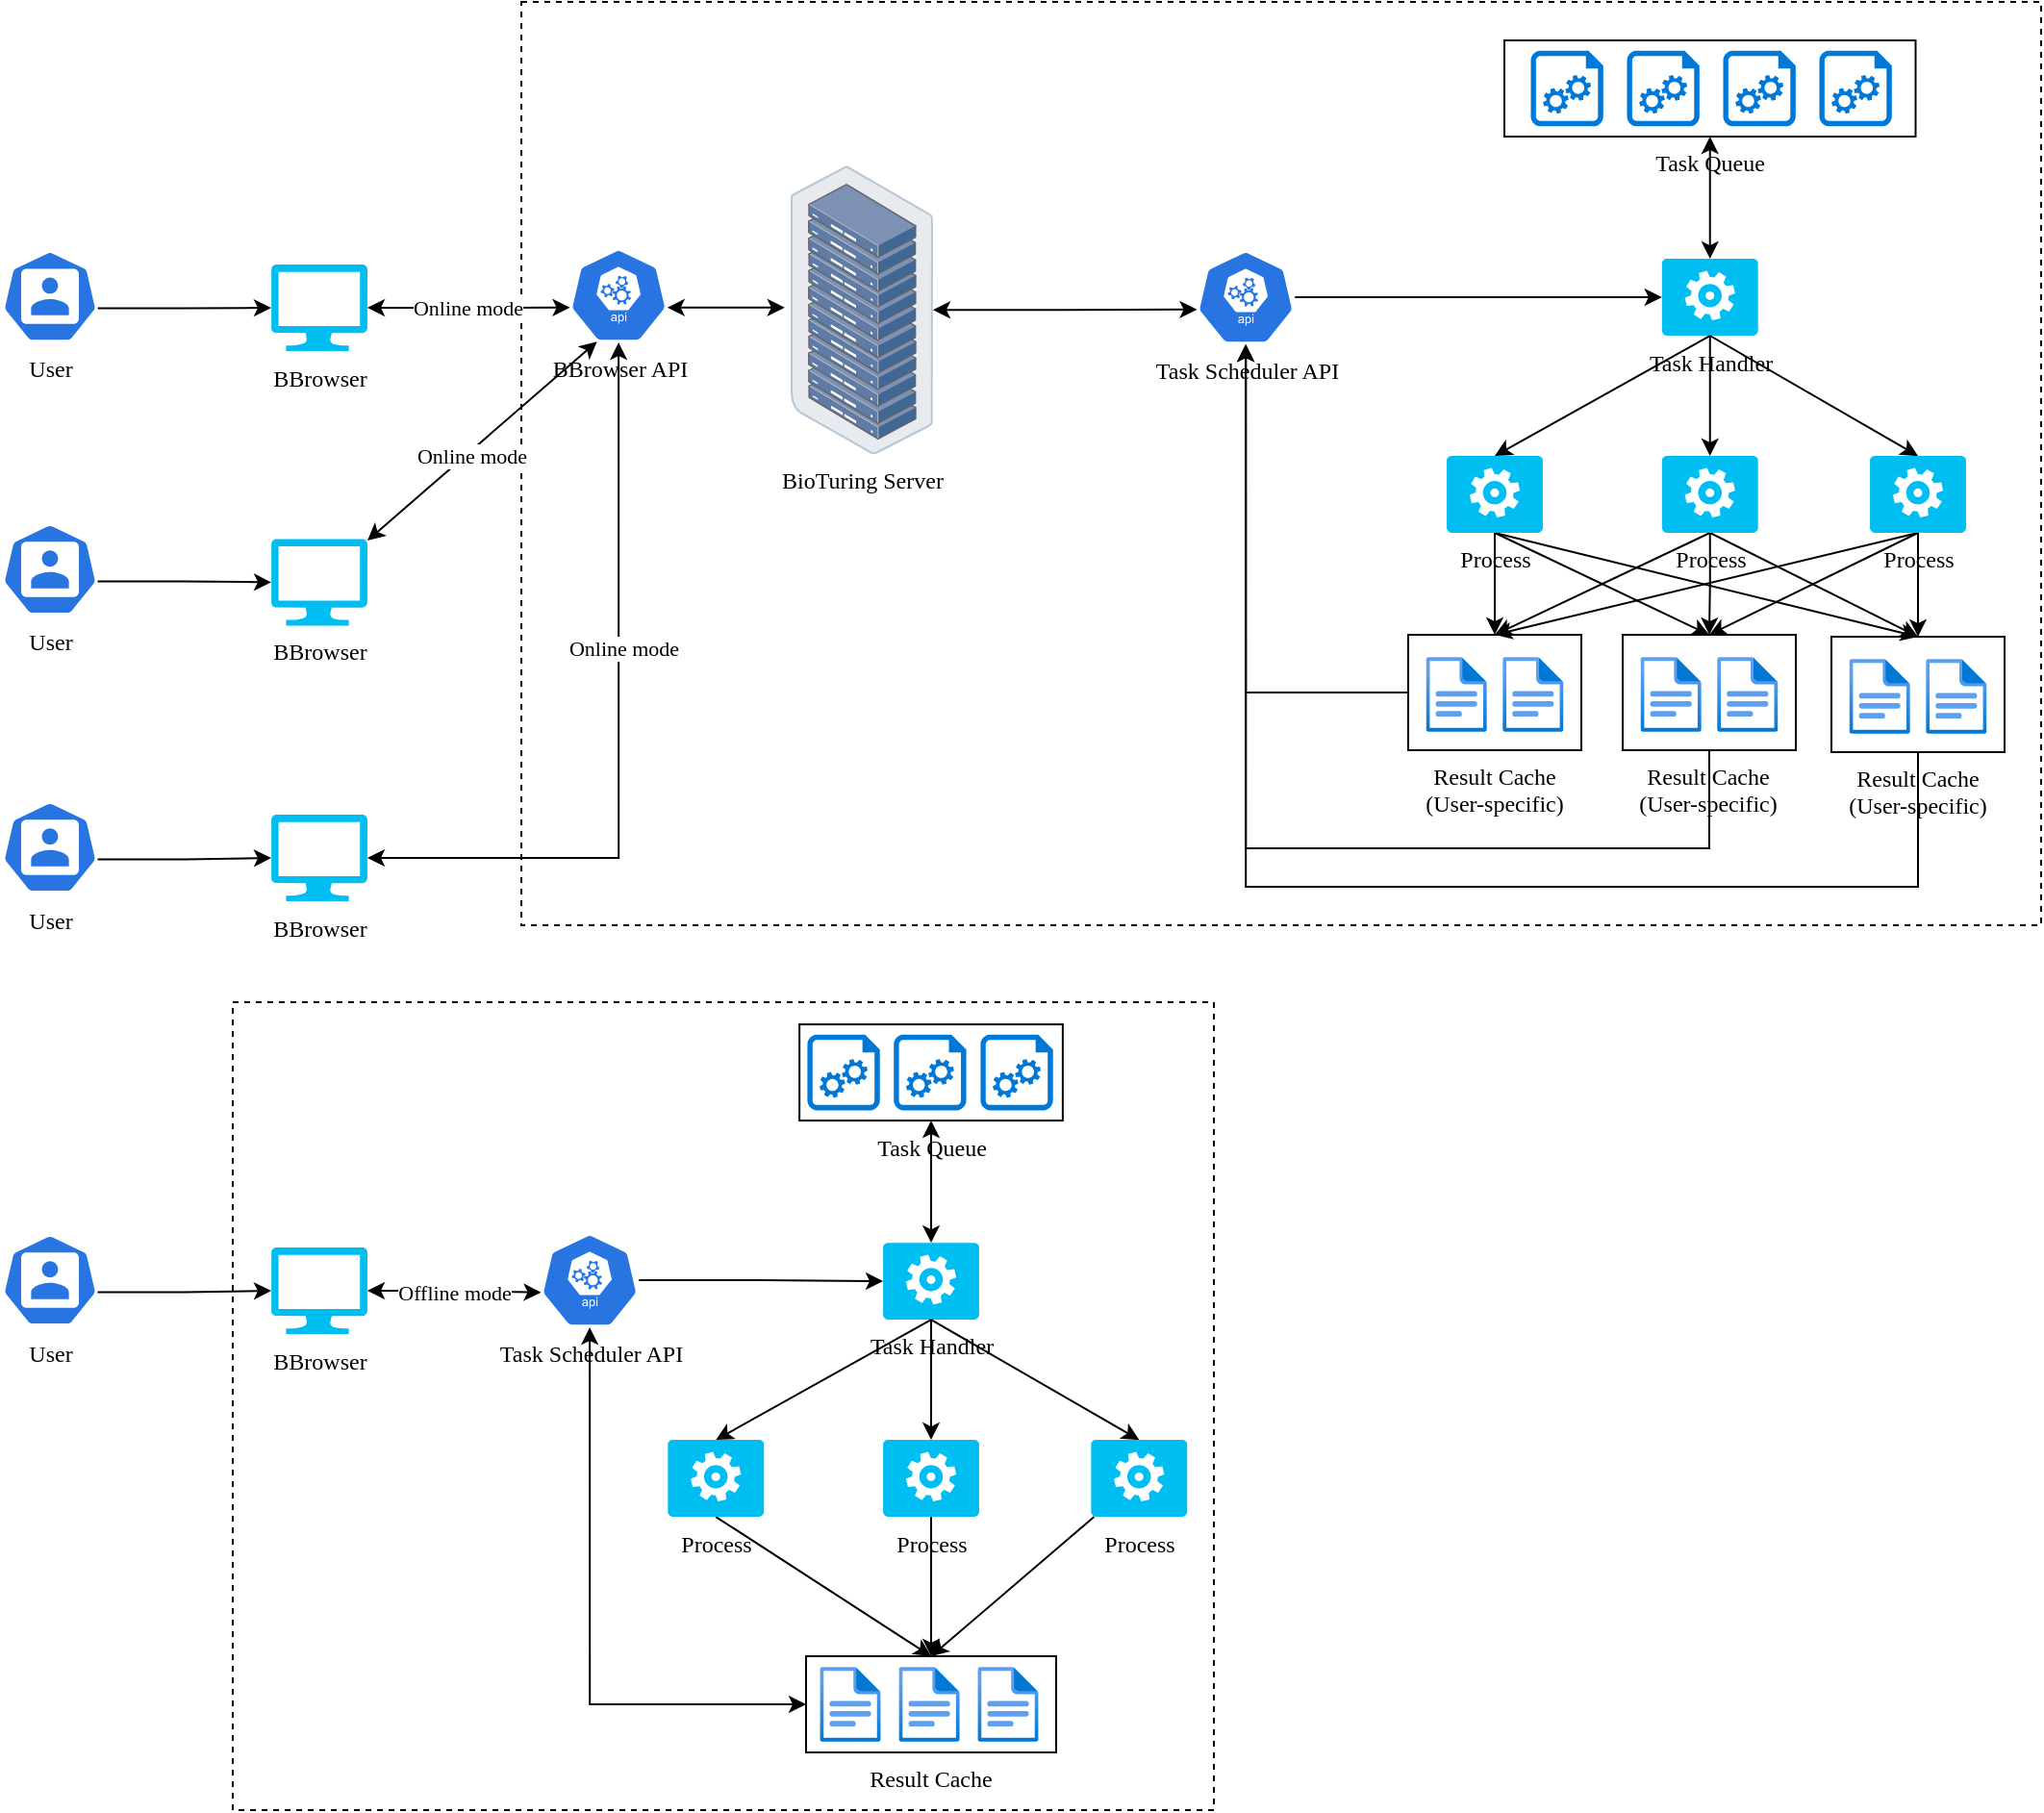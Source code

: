 <mxfile version="22.0.2" type="device">
  <diagram name="Page-1" id="F0XwoyQ3lqNc3LvD0mNE">
    <mxGraphModel dx="1418" dy="820" grid="1" gridSize="10" guides="1" tooltips="1" connect="1" arrows="1" fold="1" page="1" pageScale="1" pageWidth="850" pageHeight="1100" math="0" shadow="0">
      <root>
        <mxCell id="0" />
        <mxCell id="1" parent="0" />
        <mxCell id="ezjrpOh8rxdaCEZ-qCzv-7" value="" style="rounded=0;whiteSpace=wrap;html=1;fillColor=none;dashed=1;" parent="1" vertex="1">
          <mxGeometry x="370" y="160" width="790" height="480" as="geometry" />
        </mxCell>
        <mxCell id="ezjrpOh8rxdaCEZ-qCzv-6" value="" style="rounded=0;whiteSpace=wrap;html=1;fillColor=none;dashed=1;" parent="1" vertex="1">
          <mxGeometry x="220" y="680" width="510" height="420" as="geometry" />
        </mxCell>
        <mxCell id="DhWCyM13J9A1nExANPJX-4" value="BioTuring Server" style="image;points=[];aspect=fixed;html=1;align=center;shadow=0;dashed=0;image=img/lib/allied_telesis/storage/Datacenter_Server_Rack.svg;fontFamily=Comic Sans MS;" parent="1" vertex="1">
          <mxGeometry x="510" y="245.1" width="73.99" height="150" as="geometry" />
        </mxCell>
        <mxCell id="DhWCyM13J9A1nExANPJX-28" value="Task Queue" style="rounded=0;whiteSpace=wrap;html=1;verticalAlign=top;fillColor=none;labelPosition=center;verticalLabelPosition=bottom;align=center;fontFamily=Comic Sans MS;" parent="1" vertex="1">
          <mxGeometry x="881" y="180.0" width="213.75" height="50" as="geometry" />
        </mxCell>
        <mxCell id="DhWCyM13J9A1nExANPJX-26" value="" style="sketch=0;aspect=fixed;pointerEvents=1;shadow=0;dashed=0;html=1;strokeColor=none;labelPosition=center;verticalLabelPosition=bottom;verticalAlign=top;align=center;shape=mxgraph.azure.startup_task;fillColor=#0078D7;fontFamily=Comic Sans MS;" parent="1" vertex="1">
          <mxGeometry x="894.75" y="185.34" width="37.74" height="39.32" as="geometry" />
        </mxCell>
        <mxCell id="DhWCyM13J9A1nExANPJX-30" value="" style="sketch=0;aspect=fixed;pointerEvents=1;shadow=0;dashed=0;html=1;strokeColor=none;labelPosition=center;verticalLabelPosition=bottom;verticalAlign=top;align=center;shape=mxgraph.azure.startup_task;fillColor=#0078D7;fontFamily=Comic Sans MS;" parent="1" vertex="1">
          <mxGeometry x="944.75" y="185.34" width="37.74" height="39.32" as="geometry" />
        </mxCell>
        <mxCell id="DhWCyM13J9A1nExANPJX-31" value="" style="sketch=0;aspect=fixed;pointerEvents=1;shadow=0;dashed=0;html=1;strokeColor=none;labelPosition=center;verticalLabelPosition=bottom;verticalAlign=top;align=center;shape=mxgraph.azure.startup_task;fillColor=#0078D7;fontFamily=Comic Sans MS;" parent="1" vertex="1">
          <mxGeometry x="994.75" y="185.34" width="37.74" height="39.32" as="geometry" />
        </mxCell>
        <mxCell id="DhWCyM13J9A1nExANPJX-32" value="" style="sketch=0;aspect=fixed;pointerEvents=1;shadow=0;dashed=0;html=1;strokeColor=none;labelPosition=center;verticalLabelPosition=bottom;verticalAlign=top;align=center;shape=mxgraph.azure.startup_task;fillColor=#0078D7;fontFamily=Comic Sans MS;" parent="1" vertex="1">
          <mxGeometry x="1044.75" y="185.34" width="37.74" height="39.32" as="geometry" />
        </mxCell>
        <mxCell id="DhWCyM13J9A1nExANPJX-40" value="BBrowser API" style="sketch=0;html=1;dashed=0;whitespace=wrap;fillColor=#2875E2;strokeColor=#ffffff;points=[[0.005,0.63,0],[0.1,0.2,0],[0.9,0.2,0],[0.5,0,0],[0.995,0.63,0],[0.72,0.99,0],[0.5,1,0],[0.28,0.99,0]];verticalLabelPosition=bottom;align=center;verticalAlign=top;shape=mxgraph.kubernetes.icon;prIcon=api;fontFamily=Comic Sans MS;" parent="1" vertex="1">
          <mxGeometry x="395" y="288" width="51.13" height="49.06" as="geometry" />
        </mxCell>
        <mxCell id="DhWCyM13J9A1nExANPJX-43" style="edgeStyle=orthogonalEdgeStyle;rounded=0;orthogonalLoop=1;jettySize=auto;html=1;exitX=0.995;exitY=0.63;exitDx=0;exitDy=0;exitPerimeter=0;entryX=-0.042;entryY=0.492;entryDx=0;entryDy=0;entryPerimeter=0;startArrow=classic;startFill=1;fontFamily=Comic Sans MS;" parent="1" source="DhWCyM13J9A1nExANPJX-40" target="DhWCyM13J9A1nExANPJX-4" edge="1">
          <mxGeometry relative="1" as="geometry" />
        </mxCell>
        <mxCell id="DhWCyM13J9A1nExANPJX-44" value="Task Handler" style="verticalLabelPosition=bottom;html=1;verticalAlign=top;align=center;strokeColor=none;fillColor=#00BEF2;shape=mxgraph.azure.worker_role;fontFamily=Comic Sans MS;" parent="1" vertex="1">
          <mxGeometry x="962.88" y="293.53" width="50" height="40" as="geometry" />
        </mxCell>
        <mxCell id="ezjrpOh8rxdaCEZ-qCzv-15" style="edgeStyle=orthogonalEdgeStyle;rounded=0;orthogonalLoop=1;jettySize=auto;html=1;entryX=0.5;entryY=0;entryDx=0;entryDy=0;" parent="1" source="DhWCyM13J9A1nExANPJX-45" target="ezjrpOh8rxdaCEZ-qCzv-11" edge="1">
          <mxGeometry relative="1" as="geometry" />
        </mxCell>
        <mxCell id="eEtruf8sgbnakv5GVl6a-6" style="rounded=0;orthogonalLoop=1;jettySize=auto;html=1;exitX=0.5;exitY=1;exitDx=0;exitDy=0;exitPerimeter=0;entryX=0.5;entryY=0;entryDx=0;entryDy=0;" edge="1" parent="1" source="DhWCyM13J9A1nExANPJX-45" target="ezjrpOh8rxdaCEZ-qCzv-8">
          <mxGeometry relative="1" as="geometry" />
        </mxCell>
        <mxCell id="eEtruf8sgbnakv5GVl6a-7" style="rounded=0;orthogonalLoop=1;jettySize=auto;html=1;exitX=0.5;exitY=1;exitDx=0;exitDy=0;exitPerimeter=0;entryX=0.5;entryY=0;entryDx=0;entryDy=0;" edge="1" parent="1" source="DhWCyM13J9A1nExANPJX-45" target="yGBrbMYSdcOdV5CkmFFq-3">
          <mxGeometry relative="1" as="geometry" />
        </mxCell>
        <mxCell id="DhWCyM13J9A1nExANPJX-45" value="Process" style="verticalLabelPosition=bottom;html=1;verticalAlign=top;align=center;strokeColor=none;fillColor=#00BEF2;shape=mxgraph.azure.worker_role;fontFamily=Comic Sans MS;" parent="1" vertex="1">
          <mxGeometry x="1071" y="396.0" width="50" height="40" as="geometry" />
        </mxCell>
        <mxCell id="ezjrpOh8rxdaCEZ-qCzv-14" style="edgeStyle=orthogonalEdgeStyle;rounded=0;orthogonalLoop=1;jettySize=auto;html=1;exitX=0.5;exitY=1;exitDx=0;exitDy=0;exitPerimeter=0;entryX=0.5;entryY=0;entryDx=0;entryDy=0;" parent="1" source="DhWCyM13J9A1nExANPJX-46" target="ezjrpOh8rxdaCEZ-qCzv-8" edge="1">
          <mxGeometry relative="1" as="geometry" />
        </mxCell>
        <mxCell id="eEtruf8sgbnakv5GVl6a-4" style="rounded=0;orthogonalLoop=1;jettySize=auto;html=1;exitX=0.5;exitY=1;exitDx=0;exitDy=0;exitPerimeter=0;entryX=0.5;entryY=0;entryDx=0;entryDy=0;" edge="1" parent="1" source="DhWCyM13J9A1nExANPJX-46" target="yGBrbMYSdcOdV5CkmFFq-3">
          <mxGeometry relative="1" as="geometry" />
        </mxCell>
        <mxCell id="eEtruf8sgbnakv5GVl6a-5" style="rounded=0;orthogonalLoop=1;jettySize=auto;html=1;exitX=0.5;exitY=1;exitDx=0;exitDy=0;exitPerimeter=0;entryX=0.5;entryY=0;entryDx=0;entryDy=0;" edge="1" parent="1" source="DhWCyM13J9A1nExANPJX-46" target="ezjrpOh8rxdaCEZ-qCzv-11">
          <mxGeometry relative="1" as="geometry" />
        </mxCell>
        <mxCell id="DhWCyM13J9A1nExANPJX-46" value="Process" style="verticalLabelPosition=bottom;html=1;verticalAlign=top;align=center;strokeColor=none;fillColor=#00BEF2;shape=mxgraph.azure.worker_role;fontFamily=Comic Sans MS;" parent="1" vertex="1">
          <mxGeometry x="962.88" y="396" width="50" height="40" as="geometry" />
        </mxCell>
        <mxCell id="yGBrbMYSdcOdV5CkmFFq-14" style="edgeStyle=orthogonalEdgeStyle;rounded=0;orthogonalLoop=1;jettySize=auto;html=1;entryX=0.5;entryY=0;entryDx=0;entryDy=0;fontFamily=Comic Sans MS;" parent="1" source="DhWCyM13J9A1nExANPJX-49" target="yGBrbMYSdcOdV5CkmFFq-3" edge="1">
          <mxGeometry relative="1" as="geometry" />
        </mxCell>
        <mxCell id="eEtruf8sgbnakv5GVl6a-2" style="rounded=0;orthogonalLoop=1;jettySize=auto;html=1;exitX=0.5;exitY=1;exitDx=0;exitDy=0;exitPerimeter=0;entryX=0.5;entryY=0;entryDx=0;entryDy=0;" edge="1" parent="1" source="DhWCyM13J9A1nExANPJX-49" target="ezjrpOh8rxdaCEZ-qCzv-8">
          <mxGeometry relative="1" as="geometry" />
        </mxCell>
        <mxCell id="eEtruf8sgbnakv5GVl6a-3" style="rounded=0;orthogonalLoop=1;jettySize=auto;html=1;exitX=0.5;exitY=1;exitDx=0;exitDy=0;exitPerimeter=0;entryX=0.5;entryY=0;entryDx=0;entryDy=0;" edge="1" parent="1" source="DhWCyM13J9A1nExANPJX-49" target="ezjrpOh8rxdaCEZ-qCzv-11">
          <mxGeometry relative="1" as="geometry" />
        </mxCell>
        <mxCell id="DhWCyM13J9A1nExANPJX-49" value="Process" style="verticalLabelPosition=bottom;html=1;verticalAlign=top;align=center;strokeColor=none;fillColor=#00BEF2;shape=mxgraph.azure.worker_role;fontFamily=Comic Sans MS;" parent="1" vertex="1">
          <mxGeometry x="851" y="396" width="50" height="40" as="geometry" />
        </mxCell>
        <mxCell id="DhWCyM13J9A1nExANPJX-50" style="edgeStyle=orthogonalEdgeStyle;rounded=0;orthogonalLoop=1;jettySize=auto;html=1;exitX=0.5;exitY=1;exitDx=0;exitDy=0;entryX=0.5;entryY=0;entryDx=0;entryDy=0;entryPerimeter=0;startArrow=classic;startFill=1;fontFamily=Comic Sans MS;" parent="1" source="DhWCyM13J9A1nExANPJX-28" target="DhWCyM13J9A1nExANPJX-44" edge="1">
          <mxGeometry relative="1" as="geometry" />
        </mxCell>
        <mxCell id="DhWCyM13J9A1nExANPJX-51" style="rounded=0;orthogonalLoop=1;jettySize=auto;html=1;exitX=0.5;exitY=1;exitDx=0;exitDy=0;exitPerimeter=0;entryX=0.5;entryY=0;entryDx=0;entryDy=0;entryPerimeter=0;fontFamily=Comic Sans MS;" parent="1" source="DhWCyM13J9A1nExANPJX-44" target="DhWCyM13J9A1nExANPJX-49" edge="1">
          <mxGeometry relative="1" as="geometry" />
        </mxCell>
        <mxCell id="DhWCyM13J9A1nExANPJX-52" style="rounded=0;orthogonalLoop=1;jettySize=auto;html=1;exitX=0.5;exitY=1;exitDx=0;exitDy=0;exitPerimeter=0;entryX=0.5;entryY=0;entryDx=0;entryDy=0;entryPerimeter=0;fontFamily=Comic Sans MS;" parent="1" source="DhWCyM13J9A1nExANPJX-44" target="DhWCyM13J9A1nExANPJX-46" edge="1">
          <mxGeometry relative="1" as="geometry" />
        </mxCell>
        <mxCell id="DhWCyM13J9A1nExANPJX-53" style="rounded=0;orthogonalLoop=1;jettySize=auto;html=1;exitX=0.5;exitY=1;exitDx=0;exitDy=0;exitPerimeter=0;entryX=0.5;entryY=0;entryDx=0;entryDy=0;entryPerimeter=0;fontFamily=Comic Sans MS;" parent="1" source="DhWCyM13J9A1nExANPJX-44" target="DhWCyM13J9A1nExANPJX-45" edge="1">
          <mxGeometry relative="1" as="geometry" />
        </mxCell>
        <mxCell id="DhWCyM13J9A1nExANPJX-65" value="Task Scheduler API" style="sketch=0;html=1;dashed=0;whitespace=wrap;fillColor=#2875E2;strokeColor=#ffffff;points=[[0.005,0.63,0],[0.1,0.2,0],[0.9,0.2,0],[0.5,0,0],[0.995,0.63,0],[0.72,0.99,0],[0.5,1,0],[0.28,0.99,0]];verticalLabelPosition=bottom;align=center;verticalAlign=top;shape=mxgraph.kubernetes.icon;prIcon=api;fontFamily=Comic Sans MS;" parent="1" vertex="1">
          <mxGeometry x="721" y="289" width="51.13" height="49.06" as="geometry" />
        </mxCell>
        <mxCell id="DhWCyM13J9A1nExANPJX-67" style="edgeStyle=orthogonalEdgeStyle;rounded=0;orthogonalLoop=1;jettySize=auto;html=1;entryX=0.005;entryY=0.63;entryDx=0;entryDy=0;entryPerimeter=0;startArrow=classic;startFill=1;fontFamily=Comic Sans MS;" parent="1" source="DhWCyM13J9A1nExANPJX-4" target="DhWCyM13J9A1nExANPJX-65" edge="1">
          <mxGeometry relative="1" as="geometry" />
        </mxCell>
        <mxCell id="MhcaZoFoSHZdR4m9wgJC-86" value="BBrowser" style="verticalLabelPosition=bottom;html=1;verticalAlign=top;align=center;strokeColor=none;fillColor=#00BEF2;shape=mxgraph.azure.computer;pointerEvents=1;fontFamily=Comic Sans MS;" parent="1" vertex="1">
          <mxGeometry x="240.0" y="296.5" width="50" height="45" as="geometry" />
        </mxCell>
        <mxCell id="yGBrbMYSdcOdV5CkmFFq-2" value="Online mode" style="edgeStyle=orthogonalEdgeStyle;rounded=0;orthogonalLoop=1;jettySize=auto;html=1;exitX=1;exitY=0.5;exitDx=0;exitDy=0;exitPerimeter=0;entryX=0.005;entryY=0.63;entryDx=0;entryDy=0;entryPerimeter=0;startArrow=classic;startFill=1;fontFamily=Comic Sans MS;" parent="1" source="MhcaZoFoSHZdR4m9wgJC-86" target="DhWCyM13J9A1nExANPJX-40" edge="1">
          <mxGeometry relative="1" as="geometry" />
        </mxCell>
        <mxCell id="yGBrbMYSdcOdV5CkmFFq-3" value="Result Cache (User-specific)" style="rounded=0;whiteSpace=wrap;html=1;verticalAlign=top;fillColor=none;labelPosition=center;verticalLabelPosition=bottom;align=center;fontFamily=Comic Sans MS;" parent="1" vertex="1">
          <mxGeometry x="831" y="489" width="90" height="60" as="geometry" />
        </mxCell>
        <mxCell id="yGBrbMYSdcOdV5CkmFFq-8" value="" style="image;aspect=fixed;html=1;points=[];align=center;fontSize=12;image=img/lib/azure2/general/File.svg;fontFamily=Comic Sans MS;" parent="1" vertex="1">
          <mxGeometry x="840.26" y="500.5" width="31.65" height="39" as="geometry" />
        </mxCell>
        <mxCell id="yGBrbMYSdcOdV5CkmFFq-9" value="" style="image;aspect=fixed;html=1;points=[];align=center;fontSize=12;image=img/lib/azure2/general/File.svg;fontFamily=Comic Sans MS;" parent="1" vertex="1">
          <mxGeometry x="880.09" y="500.5" width="31.65" height="39" as="geometry" />
        </mxCell>
        <mxCell id="yGBrbMYSdcOdV5CkmFFq-27" value="BBrowser" style="verticalLabelPosition=bottom;html=1;verticalAlign=top;align=center;strokeColor=none;fillColor=#00BEF2;shape=mxgraph.azure.computer;pointerEvents=1;fontFamily=Comic Sans MS;" parent="1" vertex="1">
          <mxGeometry x="240.0" y="439.2" width="50" height="45" as="geometry" />
        </mxCell>
        <mxCell id="yGBrbMYSdcOdV5CkmFFq-28" style="rounded=0;orthogonalLoop=1;jettySize=auto;html=1;entryX=0.28;entryY=0.99;entryDx=0;entryDy=0;entryPerimeter=0;startArrow=classic;startFill=1;fontFamily=Comic Sans MS;" parent="1" source="yGBrbMYSdcOdV5CkmFFq-27" target="DhWCyM13J9A1nExANPJX-40" edge="1">
          <mxGeometry relative="1" as="geometry" />
        </mxCell>
        <mxCell id="yGBrbMYSdcOdV5CkmFFq-33" value="Online mode" style="edgeLabel;html=1;align=center;verticalAlign=middle;resizable=0;points=[];fontFamily=Comic Sans MS;" parent="yGBrbMYSdcOdV5CkmFFq-28" vertex="1" connectable="0">
          <mxGeometry x="-0.118" y="-2" relative="1" as="geometry">
            <mxPoint as="offset" />
          </mxGeometry>
        </mxCell>
        <mxCell id="yGBrbMYSdcOdV5CkmFFq-31" value="BBrowser" style="verticalLabelPosition=bottom;html=1;verticalAlign=top;align=center;strokeColor=none;fillColor=#00BEF2;shape=mxgraph.azure.computer;pointerEvents=1;fontFamily=Comic Sans MS;" parent="1" vertex="1">
          <mxGeometry x="240.0" y="582.5" width="50" height="45" as="geometry" />
        </mxCell>
        <mxCell id="yGBrbMYSdcOdV5CkmFFq-32" style="edgeStyle=orthogonalEdgeStyle;rounded=0;orthogonalLoop=1;jettySize=auto;html=1;entryX=0.5;entryY=1;entryDx=0;entryDy=0;entryPerimeter=0;fontFamily=Comic Sans MS;startArrow=classic;startFill=1;" parent="1" source="yGBrbMYSdcOdV5CkmFFq-31" target="DhWCyM13J9A1nExANPJX-40" edge="1">
          <mxGeometry relative="1" as="geometry" />
        </mxCell>
        <mxCell id="yGBrbMYSdcOdV5CkmFFq-34" value="Online mode" style="edgeLabel;html=1;align=center;verticalAlign=middle;resizable=0;points=[];fontFamily=Comic Sans MS;" parent="yGBrbMYSdcOdV5CkmFFq-32" vertex="1" connectable="0">
          <mxGeometry x="0.202" y="-2" relative="1" as="geometry">
            <mxPoint as="offset" />
          </mxGeometry>
        </mxCell>
        <mxCell id="yGBrbMYSdcOdV5CkmFFq-35" style="edgeStyle=orthogonalEdgeStyle;rounded=0;orthogonalLoop=1;jettySize=auto;html=1;entryX=0.5;entryY=1;entryDx=0;entryDy=0;entryPerimeter=0;fontFamily=Comic Sans MS;" parent="1" source="yGBrbMYSdcOdV5CkmFFq-3" target="DhWCyM13J9A1nExANPJX-65" edge="1">
          <mxGeometry relative="1" as="geometry" />
        </mxCell>
        <mxCell id="yGBrbMYSdcOdV5CkmFFq-37" style="edgeStyle=orthogonalEdgeStyle;rounded=0;orthogonalLoop=1;jettySize=auto;html=1;entryX=0.5;entryY=1;entryDx=0;entryDy=0;entryPerimeter=0;fontFamily=Comic Sans MS;exitX=0.5;exitY=1;exitDx=0;exitDy=0;" parent="1" source="ezjrpOh8rxdaCEZ-qCzv-11" target="DhWCyM13J9A1nExANPJX-65" edge="1">
          <mxGeometry relative="1" as="geometry">
            <Array as="points">
              <mxPoint x="1096" y="550" />
              <mxPoint x="1096" y="620" />
              <mxPoint x="747" y="620" />
            </Array>
            <mxPoint x="1096.0" y="620" as="sourcePoint" />
          </mxGeometry>
        </mxCell>
        <mxCell id="yGBrbMYSdcOdV5CkmFFq-38" style="edgeStyle=orthogonalEdgeStyle;rounded=0;orthogonalLoop=1;jettySize=auto;html=1;entryX=0.5;entryY=1;entryDx=0;entryDy=0;entryPerimeter=0;fontFamily=Comic Sans MS;exitX=0.5;exitY=1;exitDx=0;exitDy=0;" parent="1" source="ezjrpOh8rxdaCEZ-qCzv-8" target="DhWCyM13J9A1nExANPJX-65" edge="1">
          <mxGeometry relative="1" as="geometry">
            <Array as="points">
              <mxPoint x="988" y="600" />
              <mxPoint x="747" y="600" />
            </Array>
            <mxPoint x="988" y="580" as="sourcePoint" />
          </mxGeometry>
        </mxCell>
        <mxCell id="yGBrbMYSdcOdV5CkmFFq-44" value="BBrowser" style="verticalLabelPosition=bottom;html=1;verticalAlign=top;align=center;strokeColor=none;fillColor=#00BEF2;shape=mxgraph.azure.computer;pointerEvents=1;fontFamily=Comic Sans MS;" parent="1" vertex="1">
          <mxGeometry x="240.0" y="807.5" width="50" height="45" as="geometry" />
        </mxCell>
        <mxCell id="yGBrbMYSdcOdV5CkmFFq-71" style="edgeStyle=orthogonalEdgeStyle;rounded=0;orthogonalLoop=1;jettySize=auto;html=1;exitX=0.5;exitY=1;exitDx=0;exitDy=0;exitPerimeter=0;entryX=0;entryY=0.5;entryDx=0;entryDy=0;startArrow=classic;startFill=1;fontFamily=Comic Sans MS;" parent="1" source="yGBrbMYSdcOdV5CkmFFq-45" target="yGBrbMYSdcOdV5CkmFFq-63" edge="1">
          <mxGeometry relative="1" as="geometry" />
        </mxCell>
        <mxCell id="yGBrbMYSdcOdV5CkmFFq-45" value="Task Scheduler API" style="sketch=0;html=1;dashed=0;whitespace=wrap;fillColor=#2875E2;strokeColor=#ffffff;points=[[0.005,0.63,0],[0.1,0.2,0],[0.9,0.2,0],[0.5,0,0],[0.995,0.63,0],[0.72,0.99,0],[0.5,1,0],[0.28,0.99,0]];verticalLabelPosition=bottom;align=center;verticalAlign=top;shape=mxgraph.kubernetes.icon;prIcon=api;fontFamily=Comic Sans MS;" parent="1" vertex="1">
          <mxGeometry x="380" y="800" width="51.13" height="49.06" as="geometry" />
        </mxCell>
        <mxCell id="yGBrbMYSdcOdV5CkmFFq-47" value="Offline mode" style="edgeStyle=orthogonalEdgeStyle;rounded=0;orthogonalLoop=1;jettySize=auto;html=1;entryX=0.005;entryY=0.63;entryDx=0;entryDy=0;entryPerimeter=0;fontFamily=Comic Sans MS;startArrow=classic;startFill=1;" parent="1" source="yGBrbMYSdcOdV5CkmFFq-44" target="yGBrbMYSdcOdV5CkmFFq-45" edge="1">
          <mxGeometry relative="1" as="geometry" />
        </mxCell>
        <mxCell id="yGBrbMYSdcOdV5CkmFFq-48" style="edgeStyle=orthogonalEdgeStyle;rounded=0;orthogonalLoop=1;jettySize=auto;html=1;entryX=0;entryY=0.5;entryDx=0;entryDy=0;entryPerimeter=0;fontFamily=Comic Sans MS;" parent="1" source="DhWCyM13J9A1nExANPJX-65" target="DhWCyM13J9A1nExANPJX-44" edge="1">
          <mxGeometry relative="1" as="geometry" />
        </mxCell>
        <mxCell id="yGBrbMYSdcOdV5CkmFFq-49" value="Task Queue" style="rounded=0;whiteSpace=wrap;html=1;verticalAlign=top;fillColor=none;labelPosition=center;verticalLabelPosition=bottom;align=center;fontFamily=Comic Sans MS;" parent="1" vertex="1">
          <mxGeometry x="514.57" y="691.53" width="136.87" height="50" as="geometry" />
        </mxCell>
        <mxCell id="yGBrbMYSdcOdV5CkmFFq-50" value="" style="sketch=0;aspect=fixed;pointerEvents=1;shadow=0;dashed=0;html=1;strokeColor=none;labelPosition=center;verticalLabelPosition=bottom;verticalAlign=top;align=center;shape=mxgraph.azure.startup_task;fillColor=#0078D7;fontFamily=Comic Sans MS;" parent="1" vertex="1">
          <mxGeometry x="518.7" y="696.87" width="37.74" height="39.32" as="geometry" />
        </mxCell>
        <mxCell id="yGBrbMYSdcOdV5CkmFFq-51" value="" style="sketch=0;aspect=fixed;pointerEvents=1;shadow=0;dashed=0;html=1;strokeColor=none;labelPosition=center;verticalLabelPosition=bottom;verticalAlign=top;align=center;shape=mxgraph.azure.startup_task;fillColor=#0078D7;fontFamily=Comic Sans MS;" parent="1" vertex="1">
          <mxGeometry x="563.62" y="696.87" width="37.74" height="39.32" as="geometry" />
        </mxCell>
        <mxCell id="yGBrbMYSdcOdV5CkmFFq-52" value="" style="sketch=0;aspect=fixed;pointerEvents=1;shadow=0;dashed=0;html=1;strokeColor=none;labelPosition=center;verticalLabelPosition=bottom;verticalAlign=top;align=center;shape=mxgraph.azure.startup_task;fillColor=#0078D7;fontFamily=Comic Sans MS;" parent="1" vertex="1">
          <mxGeometry x="608.71" y="696.87" width="37.74" height="39.32" as="geometry" />
        </mxCell>
        <mxCell id="yGBrbMYSdcOdV5CkmFFq-54" value="Task Handler" style="verticalLabelPosition=bottom;html=1;verticalAlign=top;align=center;strokeColor=none;fillColor=#00BEF2;shape=mxgraph.azure.worker_role;fontFamily=Comic Sans MS;" parent="1" vertex="1">
          <mxGeometry x="558.01" y="805.06" width="50" height="40" as="geometry" />
        </mxCell>
        <mxCell id="yGBrbMYSdcOdV5CkmFFq-69" style="rounded=0;orthogonalLoop=1;jettySize=auto;html=1;entryX=0.5;entryY=0;entryDx=0;entryDy=0;fontFamily=Comic Sans MS;" parent="1" source="yGBrbMYSdcOdV5CkmFFq-55" target="yGBrbMYSdcOdV5CkmFFq-63" edge="1">
          <mxGeometry relative="1" as="geometry" />
        </mxCell>
        <mxCell id="yGBrbMYSdcOdV5CkmFFq-55" value="Process" style="verticalLabelPosition=bottom;html=1;verticalAlign=top;align=center;strokeColor=none;fillColor=#00BEF2;shape=mxgraph.azure.worker_role;fontFamily=Comic Sans MS;" parent="1" vertex="1">
          <mxGeometry x="666.13" y="907.53" width="50" height="40" as="geometry" />
        </mxCell>
        <mxCell id="yGBrbMYSdcOdV5CkmFFq-68" style="edgeStyle=orthogonalEdgeStyle;rounded=0;orthogonalLoop=1;jettySize=auto;html=1;entryX=0.5;entryY=0;entryDx=0;entryDy=0;fontFamily=Comic Sans MS;" parent="1" source="yGBrbMYSdcOdV5CkmFFq-56" target="yGBrbMYSdcOdV5CkmFFq-63" edge="1">
          <mxGeometry relative="1" as="geometry" />
        </mxCell>
        <mxCell id="yGBrbMYSdcOdV5CkmFFq-56" value="Process" style="verticalLabelPosition=bottom;html=1;verticalAlign=top;align=center;strokeColor=none;fillColor=#00BEF2;shape=mxgraph.azure.worker_role;fontFamily=Comic Sans MS;" parent="1" vertex="1">
          <mxGeometry x="558.01" y="907.53" width="50" height="40" as="geometry" />
        </mxCell>
        <mxCell id="yGBrbMYSdcOdV5CkmFFq-67" style="rounded=0;orthogonalLoop=1;jettySize=auto;html=1;exitX=0.5;exitY=1;exitDx=0;exitDy=0;exitPerimeter=0;entryX=0.5;entryY=0;entryDx=0;entryDy=0;fontFamily=Comic Sans MS;" parent="1" source="yGBrbMYSdcOdV5CkmFFq-57" target="yGBrbMYSdcOdV5CkmFFq-63" edge="1">
          <mxGeometry relative="1" as="geometry" />
        </mxCell>
        <mxCell id="yGBrbMYSdcOdV5CkmFFq-57" value="Process" style="verticalLabelPosition=bottom;html=1;verticalAlign=top;align=center;strokeColor=none;fillColor=#00BEF2;shape=mxgraph.azure.worker_role;fontFamily=Comic Sans MS;" parent="1" vertex="1">
          <mxGeometry x="446.13" y="907.53" width="50" height="40" as="geometry" />
        </mxCell>
        <mxCell id="yGBrbMYSdcOdV5CkmFFq-58" style="edgeStyle=orthogonalEdgeStyle;rounded=0;orthogonalLoop=1;jettySize=auto;html=1;exitX=0.5;exitY=1;exitDx=0;exitDy=0;entryX=0.5;entryY=0;entryDx=0;entryDy=0;entryPerimeter=0;startArrow=classic;startFill=1;fontFamily=Comic Sans MS;" parent="1" source="yGBrbMYSdcOdV5CkmFFq-49" target="yGBrbMYSdcOdV5CkmFFq-54" edge="1">
          <mxGeometry relative="1" as="geometry" />
        </mxCell>
        <mxCell id="yGBrbMYSdcOdV5CkmFFq-59" style="rounded=0;orthogonalLoop=1;jettySize=auto;html=1;exitX=0.5;exitY=1;exitDx=0;exitDy=0;exitPerimeter=0;entryX=0.5;entryY=0;entryDx=0;entryDy=0;entryPerimeter=0;fontFamily=Comic Sans MS;" parent="1" source="yGBrbMYSdcOdV5CkmFFq-54" target="yGBrbMYSdcOdV5CkmFFq-57" edge="1">
          <mxGeometry relative="1" as="geometry" />
        </mxCell>
        <mxCell id="yGBrbMYSdcOdV5CkmFFq-60" style="rounded=0;orthogonalLoop=1;jettySize=auto;html=1;exitX=0.5;exitY=1;exitDx=0;exitDy=0;exitPerimeter=0;entryX=0.5;entryY=0;entryDx=0;entryDy=0;entryPerimeter=0;fontFamily=Comic Sans MS;" parent="1" source="yGBrbMYSdcOdV5CkmFFq-54" target="yGBrbMYSdcOdV5CkmFFq-56" edge="1">
          <mxGeometry relative="1" as="geometry" />
        </mxCell>
        <mxCell id="yGBrbMYSdcOdV5CkmFFq-61" style="rounded=0;orthogonalLoop=1;jettySize=auto;html=1;exitX=0.5;exitY=1;exitDx=0;exitDy=0;exitPerimeter=0;entryX=0.5;entryY=0;entryDx=0;entryDy=0;entryPerimeter=0;fontFamily=Comic Sans MS;" parent="1" source="yGBrbMYSdcOdV5CkmFFq-54" target="yGBrbMYSdcOdV5CkmFFq-55" edge="1">
          <mxGeometry relative="1" as="geometry" />
        </mxCell>
        <mxCell id="yGBrbMYSdcOdV5CkmFFq-62" style="edgeStyle=orthogonalEdgeStyle;rounded=0;orthogonalLoop=1;jettySize=auto;html=1;entryX=0;entryY=0.5;entryDx=0;entryDy=0;entryPerimeter=0;fontFamily=Comic Sans MS;" parent="1" source="yGBrbMYSdcOdV5CkmFFq-45" target="yGBrbMYSdcOdV5CkmFFq-54" edge="1">
          <mxGeometry relative="1" as="geometry" />
        </mxCell>
        <mxCell id="yGBrbMYSdcOdV5CkmFFq-63" value="Result Cache" style="rounded=0;whiteSpace=wrap;html=1;verticalAlign=top;fillColor=none;labelPosition=center;verticalLabelPosition=bottom;align=center;fontFamily=Comic Sans MS;" parent="1" vertex="1">
          <mxGeometry x="518" y="1020" width="130" height="50" as="geometry" />
        </mxCell>
        <mxCell id="yGBrbMYSdcOdV5CkmFFq-64" value="" style="image;aspect=fixed;html=1;points=[];align=center;fontSize=12;image=img/lib/azure2/general/File.svg;fontFamily=Comic Sans MS;" parent="1" vertex="1">
          <mxGeometry x="525.18" y="1025.5" width="31.65" height="39" as="geometry" />
        </mxCell>
        <mxCell id="yGBrbMYSdcOdV5CkmFFq-65" value="" style="image;aspect=fixed;html=1;points=[];align=center;fontSize=12;image=img/lib/azure2/general/File.svg;fontFamily=Comic Sans MS;" parent="1" vertex="1">
          <mxGeometry x="566.23" y="1025.5" width="31.65" height="39" as="geometry" />
        </mxCell>
        <mxCell id="yGBrbMYSdcOdV5CkmFFq-66" value="" style="image;aspect=fixed;html=1;points=[];align=center;fontSize=12;image=img/lib/azure2/general/File.svg;fontFamily=Comic Sans MS;" parent="1" vertex="1">
          <mxGeometry x="607.18" y="1025.5" width="31.65" height="39" as="geometry" />
        </mxCell>
        <mxCell id="X7XzgHdYmhGw-9WivJzp-3" style="edgeStyle=orthogonalEdgeStyle;rounded=0;orthogonalLoop=1;jettySize=auto;html=1;exitX=0.995;exitY=0.63;exitDx=0;exitDy=0;exitPerimeter=0;fontFamily=Comic Sans MS;" parent="1" source="X7XzgHdYmhGw-9WivJzp-1" target="MhcaZoFoSHZdR4m9wgJC-86" edge="1">
          <mxGeometry relative="1" as="geometry" />
        </mxCell>
        <mxCell id="X7XzgHdYmhGw-9WivJzp-1" value="User" style="sketch=0;html=1;dashed=0;whitespace=wrap;fillColor=#2875E2;strokeColor=#ffffff;points=[[0.005,0.63,0],[0.1,0.2,0],[0.9,0.2,0],[0.5,0,0],[0.995,0.63,0],[0.72,0.99,0],[0.5,1,0],[0.28,0.99,0]];verticalLabelPosition=bottom;align=center;verticalAlign=top;shape=mxgraph.kubernetes.icon;prIcon=user;fontFamily=Comic Sans MS;" parent="1" vertex="1">
          <mxGeometry x="100" y="289.06" width="50" height="48" as="geometry" />
        </mxCell>
        <mxCell id="X7XzgHdYmhGw-9WivJzp-4" value="User" style="sketch=0;html=1;dashed=0;whitespace=wrap;fillColor=#2875E2;strokeColor=#ffffff;points=[[0.005,0.63,0],[0.1,0.2,0],[0.9,0.2,0],[0.5,0,0],[0.995,0.63,0],[0.72,0.99,0],[0.5,1,0],[0.28,0.99,0]];verticalLabelPosition=bottom;align=center;verticalAlign=top;shape=mxgraph.kubernetes.icon;prIcon=user;fontFamily=Comic Sans MS;" parent="1" vertex="1">
          <mxGeometry x="100" y="431" width="50" height="48" as="geometry" />
        </mxCell>
        <mxCell id="X7XzgHdYmhGw-9WivJzp-6" value="User" style="sketch=0;html=1;dashed=0;whitespace=wrap;fillColor=#2875E2;strokeColor=#ffffff;points=[[0.005,0.63,0],[0.1,0.2,0],[0.9,0.2,0],[0.5,0,0],[0.995,0.63,0],[0.72,0.99,0],[0.5,1,0],[0.28,0.99,0]];verticalLabelPosition=bottom;align=center;verticalAlign=top;shape=mxgraph.kubernetes.icon;prIcon=user;fontFamily=Comic Sans MS;" parent="1" vertex="1">
          <mxGeometry x="100" y="575.5" width="50" height="48" as="geometry" />
        </mxCell>
        <mxCell id="X7XzgHdYmhGw-9WivJzp-7" value="User" style="sketch=0;html=1;dashed=0;whitespace=wrap;fillColor=#2875E2;strokeColor=#ffffff;points=[[0.005,0.63,0],[0.1,0.2,0],[0.9,0.2,0],[0.5,0,0],[0.995,0.63,0],[0.72,0.99,0],[0.5,1,0],[0.28,0.99,0]];verticalLabelPosition=bottom;align=center;verticalAlign=top;shape=mxgraph.kubernetes.icon;prIcon=user;fontFamily=Comic Sans MS;" parent="1" vertex="1">
          <mxGeometry x="100" y="800.5" width="50" height="48" as="geometry" />
        </mxCell>
        <mxCell id="X7XzgHdYmhGw-9WivJzp-8" style="edgeStyle=orthogonalEdgeStyle;rounded=0;orthogonalLoop=1;jettySize=auto;html=1;exitX=0.995;exitY=0.63;exitDx=0;exitDy=0;exitPerimeter=0;entryX=0;entryY=0.5;entryDx=0;entryDy=0;entryPerimeter=0;fontFamily=Comic Sans MS;" parent="1" source="X7XzgHdYmhGw-9WivJzp-4" target="yGBrbMYSdcOdV5CkmFFq-27" edge="1">
          <mxGeometry relative="1" as="geometry" />
        </mxCell>
        <mxCell id="X7XzgHdYmhGw-9WivJzp-9" style="edgeStyle=orthogonalEdgeStyle;rounded=0;orthogonalLoop=1;jettySize=auto;html=1;exitX=0.995;exitY=0.63;exitDx=0;exitDy=0;exitPerimeter=0;entryX=0;entryY=0.5;entryDx=0;entryDy=0;entryPerimeter=0;fontFamily=Comic Sans MS;" parent="1" source="X7XzgHdYmhGw-9WivJzp-6" target="yGBrbMYSdcOdV5CkmFFq-31" edge="1">
          <mxGeometry relative="1" as="geometry" />
        </mxCell>
        <mxCell id="X7XzgHdYmhGw-9WivJzp-11" style="edgeStyle=orthogonalEdgeStyle;rounded=0;orthogonalLoop=1;jettySize=auto;html=1;exitX=0.995;exitY=0.63;exitDx=0;exitDy=0;exitPerimeter=0;entryX=0;entryY=0.5;entryDx=0;entryDy=0;entryPerimeter=0;fontFamily=Comic Sans MS;" parent="1" source="X7XzgHdYmhGw-9WivJzp-7" target="yGBrbMYSdcOdV5CkmFFq-44" edge="1">
          <mxGeometry relative="1" as="geometry" />
        </mxCell>
        <mxCell id="ezjrpOh8rxdaCEZ-qCzv-8" value="Result Cache (User-specific)" style="rounded=0;whiteSpace=wrap;html=1;verticalAlign=top;fillColor=none;labelPosition=center;verticalLabelPosition=bottom;align=center;fontFamily=Comic Sans MS;" parent="1" vertex="1">
          <mxGeometry x="942.49" y="489" width="90" height="60" as="geometry" />
        </mxCell>
        <mxCell id="ezjrpOh8rxdaCEZ-qCzv-9" value="" style="image;aspect=fixed;html=1;points=[];align=center;fontSize=12;image=img/lib/azure2/general/File.svg;fontFamily=Comic Sans MS;" parent="1" vertex="1">
          <mxGeometry x="951.75" y="500.5" width="31.65" height="39" as="geometry" />
        </mxCell>
        <mxCell id="ezjrpOh8rxdaCEZ-qCzv-10" value="" style="image;aspect=fixed;html=1;points=[];align=center;fontSize=12;image=img/lib/azure2/general/File.svg;fontFamily=Comic Sans MS;" parent="1" vertex="1">
          <mxGeometry x="991.58" y="500.5" width="31.65" height="39" as="geometry" />
        </mxCell>
        <mxCell id="ezjrpOh8rxdaCEZ-qCzv-11" value="Result Cache (User-specific)" style="rounded=0;whiteSpace=wrap;html=1;verticalAlign=top;fillColor=none;labelPosition=center;verticalLabelPosition=bottom;align=center;fontFamily=Comic Sans MS;" parent="1" vertex="1">
          <mxGeometry x="1051" y="490" width="90" height="60" as="geometry" />
        </mxCell>
        <mxCell id="ezjrpOh8rxdaCEZ-qCzv-12" value="" style="image;aspect=fixed;html=1;points=[];align=center;fontSize=12;image=img/lib/azure2/general/File.svg;fontFamily=Comic Sans MS;" parent="1" vertex="1">
          <mxGeometry x="1060.26" y="501.5" width="31.65" height="39" as="geometry" />
        </mxCell>
        <mxCell id="ezjrpOh8rxdaCEZ-qCzv-13" value="" style="image;aspect=fixed;html=1;points=[];align=center;fontSize=12;image=img/lib/azure2/general/File.svg;fontFamily=Comic Sans MS;" parent="1" vertex="1">
          <mxGeometry x="1100.09" y="501.5" width="31.65" height="39" as="geometry" />
        </mxCell>
      </root>
    </mxGraphModel>
  </diagram>
</mxfile>

